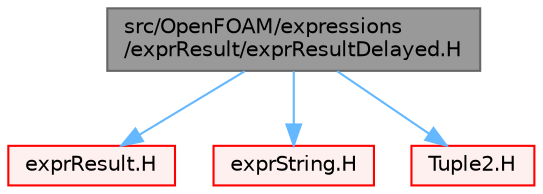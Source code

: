 digraph "src/OpenFOAM/expressions/exprResult/exprResultDelayed.H"
{
 // LATEX_PDF_SIZE
  bgcolor="transparent";
  edge [fontname=Helvetica,fontsize=10,labelfontname=Helvetica,labelfontsize=10];
  node [fontname=Helvetica,fontsize=10,shape=box,height=0.2,width=0.4];
  Node1 [id="Node000001",label="src/OpenFOAM/expressions\l/exprResult/exprResultDelayed.H",height=0.2,width=0.4,color="gray40", fillcolor="grey60", style="filled", fontcolor="black",tooltip=" "];
  Node1 -> Node2 [id="edge1_Node000001_Node000002",color="steelblue1",style="solid",tooltip=" "];
  Node2 [id="Node000002",label="exprResult.H",height=0.2,width=0.4,color="red", fillcolor="#FFF0F0", style="filled",URL="$exprResult_8H.html",tooltip=" "];
  Node1 -> Node207 [id="edge2_Node000001_Node000207",color="steelblue1",style="solid",tooltip=" "];
  Node207 [id="Node000207",label="exprString.H",height=0.2,width=0.4,color="red", fillcolor="#FFF0F0", style="filled",URL="$exprString_8H.html",tooltip=" "];
  Node1 -> Node179 [id="edge3_Node000001_Node000179",color="steelblue1",style="solid",tooltip=" "];
  Node179 [id="Node000179",label="Tuple2.H",height=0.2,width=0.4,color="red", fillcolor="#FFF0F0", style="filled",URL="$Tuple2_8H.html",tooltip=" "];
}

